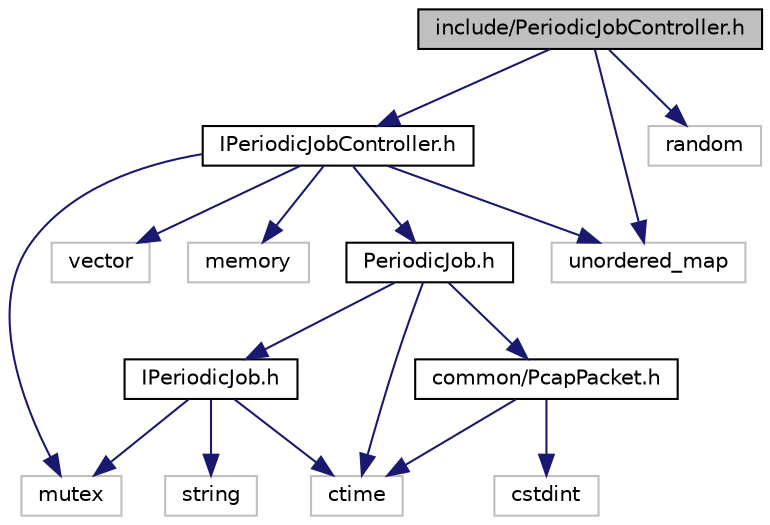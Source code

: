 digraph "include/PeriodicJobController.h"
{
 // LATEX_PDF_SIZE
  edge [fontname="Helvetica",fontsize="10",labelfontname="Helvetica",labelfontsize="10"];
  node [fontname="Helvetica",fontsize="10",shape=record];
  Node1 [label="include/PeriodicJobController.h",height=0.2,width=0.4,color="black", fillcolor="grey75", style="filled", fontcolor="black",tooltip="This file contains the class declaration for an implementor class of IPeriodicJobController declared ..."];
  Node1 -> Node2 [color="midnightblue",fontsize="10",style="solid",fontname="Helvetica"];
  Node2 [label="IPeriodicJobController.h",height=0.2,width=0.4,color="black", fillcolor="white", style="filled",URL="$_i_periodic_job_controller_8h.html",tooltip="This file contains the interface for a controller of the PeriodicJob."];
  Node2 -> Node3 [color="midnightblue",fontsize="10",style="solid",fontname="Helvetica"];
  Node3 [label="PeriodicJob.h",height=0.2,width=0.4,color="black", fillcolor="white", style="filled",URL="$_periodic_job_8h.html",tooltip="This file contains the class declaration for an implementor class of IPeriodicJob declared in IPeriod..."];
  Node3 -> Node4 [color="midnightblue",fontsize="10",style="solid",fontname="Helvetica"];
  Node4 [label="IPeriodicJob.h",height=0.2,width=0.4,color="black", fillcolor="white", style="filled",URL="$_i_periodic_job_8h.html",tooltip="This file contains the interface for the PeriodicJob which is a job that runs periodically with respe..."];
  Node4 -> Node5 [color="midnightblue",fontsize="10",style="solid",fontname="Helvetica"];
  Node5 [label="ctime",height=0.2,width=0.4,color="grey75", fillcolor="white", style="filled",tooltip=" "];
  Node4 -> Node6 [color="midnightblue",fontsize="10",style="solid",fontname="Helvetica"];
  Node6 [label="string",height=0.2,width=0.4,color="grey75", fillcolor="white", style="filled",tooltip=" "];
  Node4 -> Node7 [color="midnightblue",fontsize="10",style="solid",fontname="Helvetica"];
  Node7 [label="mutex",height=0.2,width=0.4,color="grey75", fillcolor="white", style="filled",tooltip=" "];
  Node3 -> Node8 [color="midnightblue",fontsize="10",style="solid",fontname="Helvetica"];
  Node8 [label="common/PcapPacket.h",height=0.2,width=0.4,color="black", fillcolor="white", style="filled",URL="$_pcap_packet_8h.html",tooltip="This file contains the PcapPacket class and a destructor function to destruct dynamically allocated m..."];
  Node8 -> Node5 [color="midnightblue",fontsize="10",style="solid",fontname="Helvetica"];
  Node8 -> Node9 [color="midnightblue",fontsize="10",style="solid",fontname="Helvetica"];
  Node9 [label="cstdint",height=0.2,width=0.4,color="grey75", fillcolor="white", style="filled",tooltip=" "];
  Node3 -> Node5 [color="midnightblue",fontsize="10",style="solid",fontname="Helvetica"];
  Node2 -> Node10 [color="midnightblue",fontsize="10",style="solid",fontname="Helvetica"];
  Node10 [label="unordered_map",height=0.2,width=0.4,color="grey75", fillcolor="white", style="filled",tooltip=" "];
  Node2 -> Node7 [color="midnightblue",fontsize="10",style="solid",fontname="Helvetica"];
  Node2 -> Node11 [color="midnightblue",fontsize="10",style="solid",fontname="Helvetica"];
  Node11 [label="vector",height=0.2,width=0.4,color="grey75", fillcolor="white", style="filled",tooltip=" "];
  Node2 -> Node12 [color="midnightblue",fontsize="10",style="solid",fontname="Helvetica"];
  Node12 [label="memory",height=0.2,width=0.4,color="grey75", fillcolor="white", style="filled",tooltip=" "];
  Node1 -> Node10 [color="midnightblue",fontsize="10",style="solid",fontname="Helvetica"];
  Node1 -> Node13 [color="midnightblue",fontsize="10",style="solid",fontname="Helvetica"];
  Node13 [label="random",height=0.2,width=0.4,color="grey75", fillcolor="white", style="filled",tooltip=" "];
}
